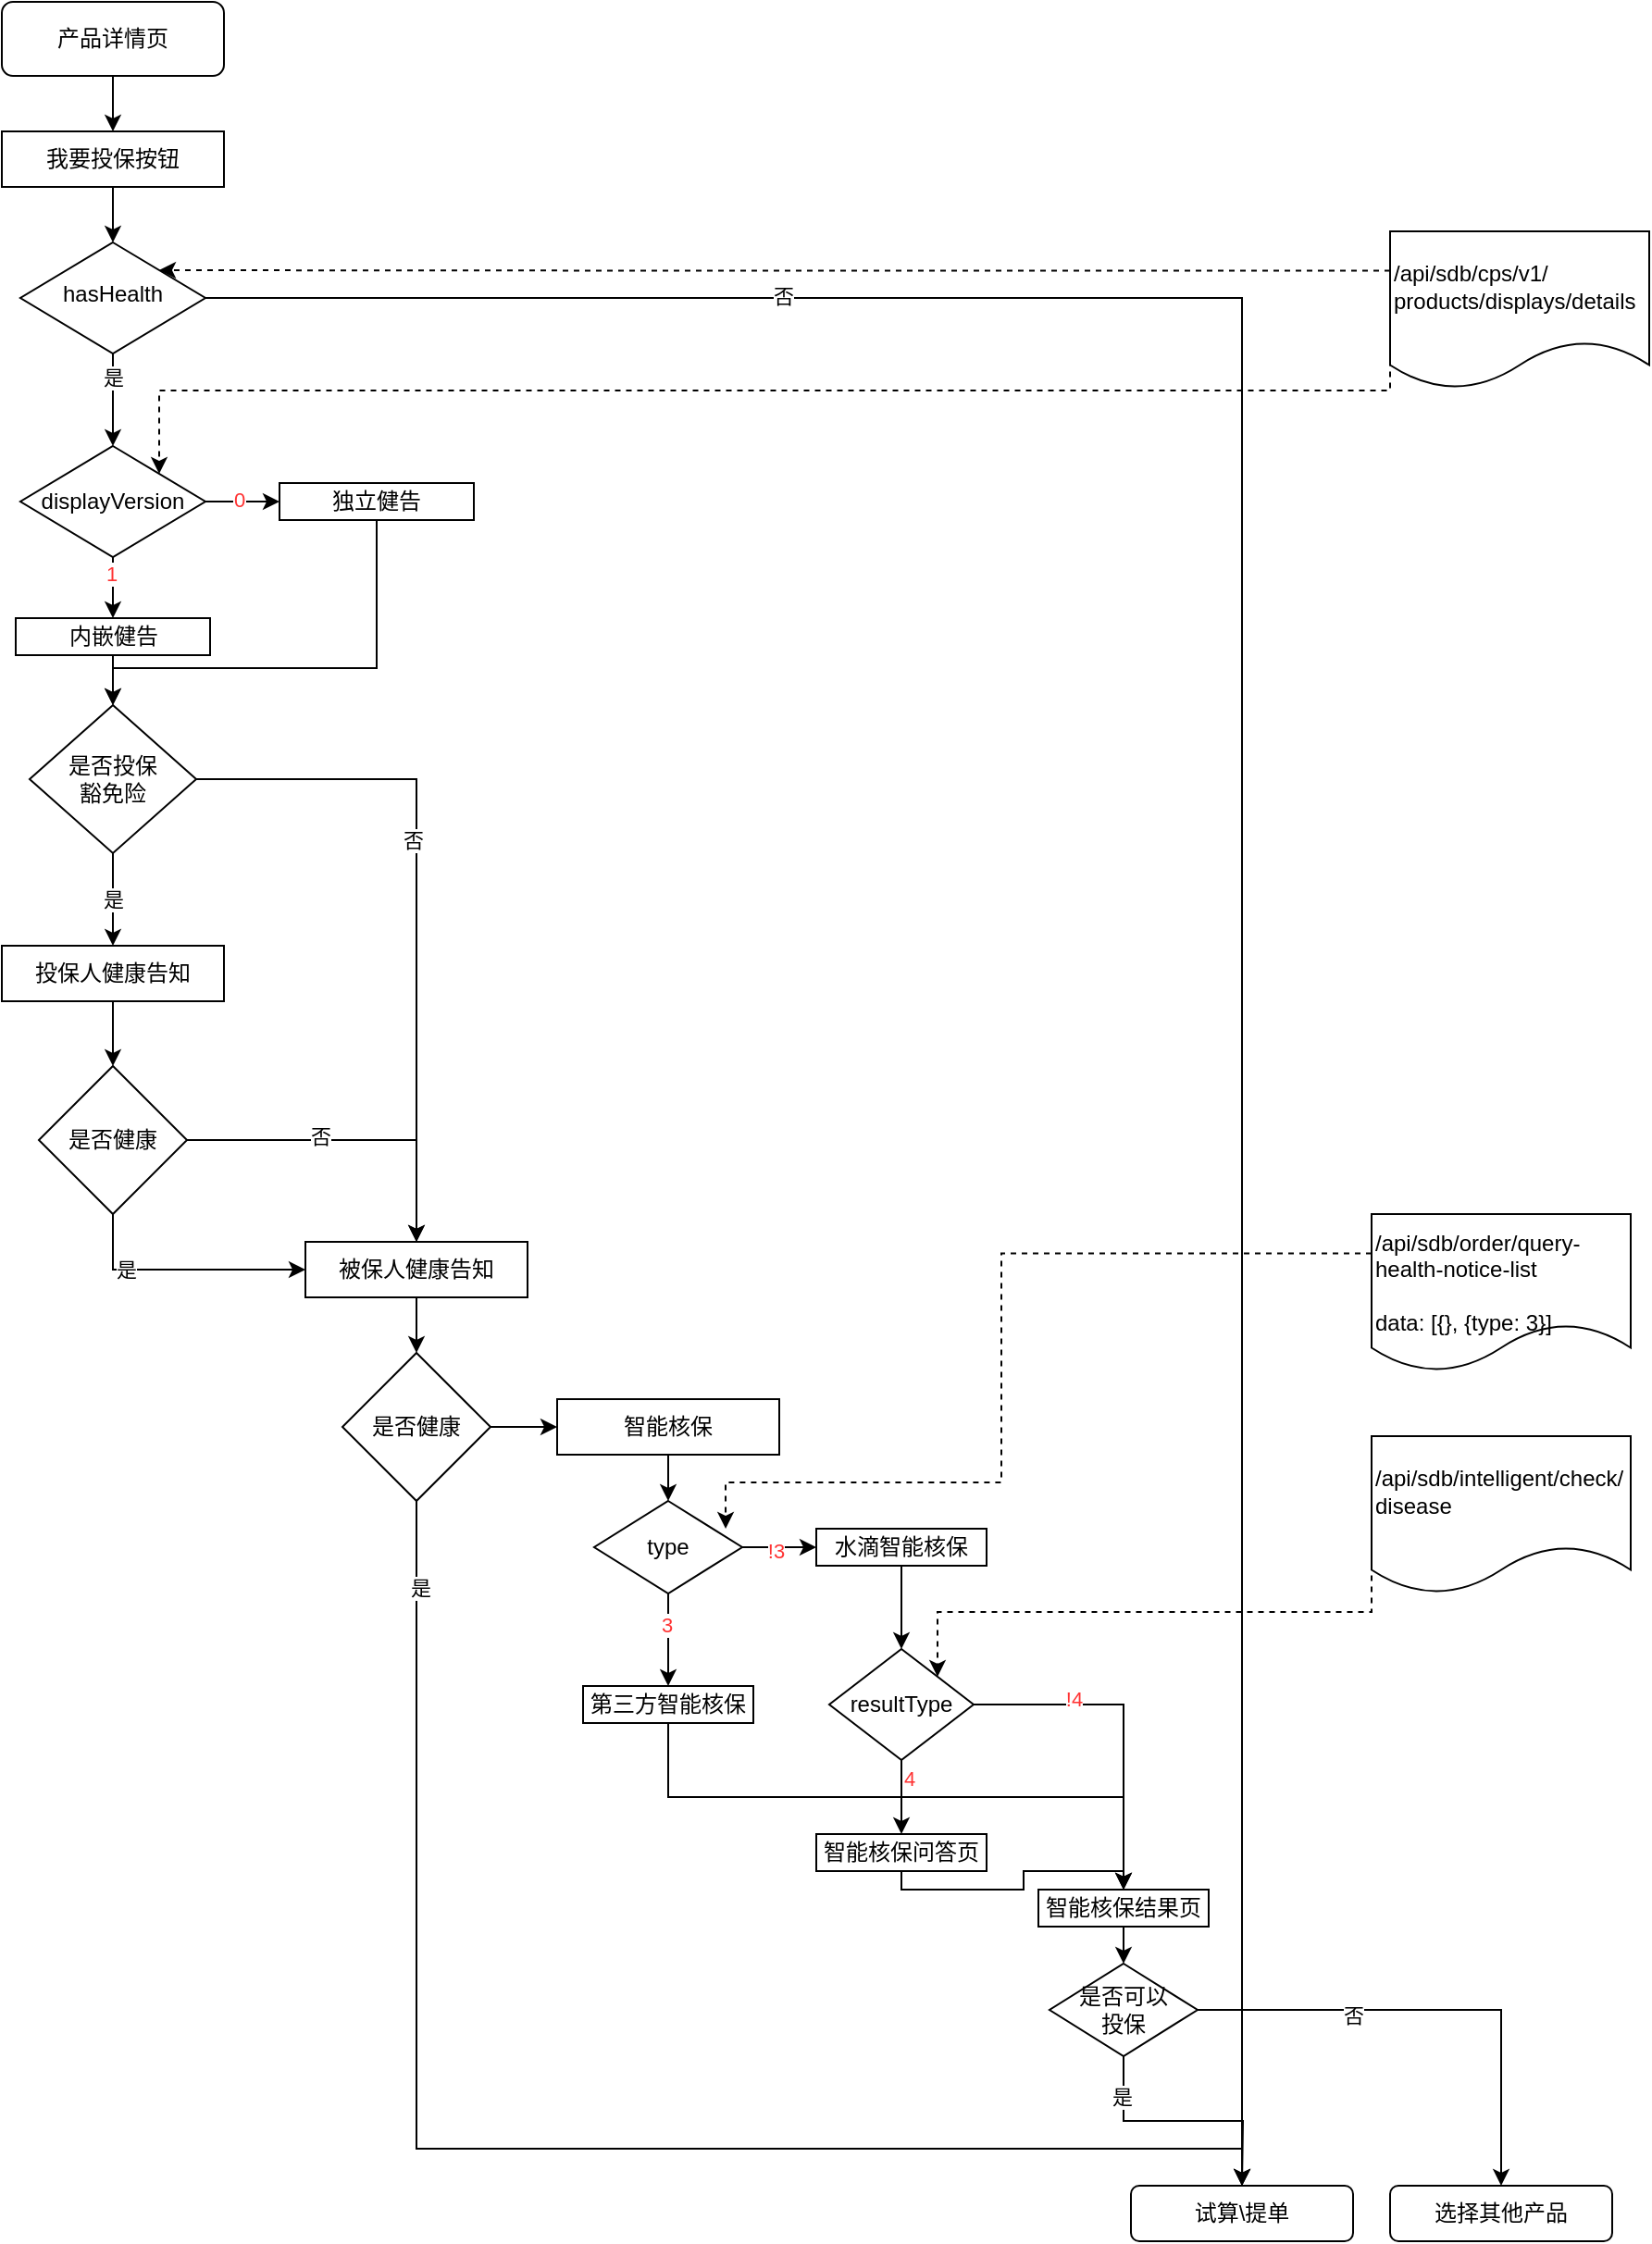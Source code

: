 <mxfile version="14.6.2" type="github">
  <diagram id="C5RBs43oDa-KdzZeNtuy" name="Page-1">
    <mxGraphModel dx="946" dy="614" grid="1" gridSize="10" guides="1" tooltips="1" connect="1" arrows="1" fold="1" page="1" pageScale="1" pageWidth="827" pageHeight="1169" math="0" shadow="0">
      <root>
        <mxCell id="WIyWlLk6GJQsqaUBKTNV-0" />
        <mxCell id="WIyWlLk6GJQsqaUBKTNV-1" parent="WIyWlLk6GJQsqaUBKTNV-0" />
        <mxCell id="R9AIkxYZ3jkkZ0jlwi2q-1" style="edgeStyle=none;rounded=0;orthogonalLoop=1;jettySize=auto;html=1;exitX=0.5;exitY=1;exitDx=0;exitDy=0;" parent="WIyWlLk6GJQsqaUBKTNV-1" source="WIyWlLk6GJQsqaUBKTNV-3" target="R9AIkxYZ3jkkZ0jlwi2q-0" edge="1">
          <mxGeometry relative="1" as="geometry" />
        </mxCell>
        <mxCell id="WIyWlLk6GJQsqaUBKTNV-3" value="产品详情页" style="rounded=1;whiteSpace=wrap;html=1;fontSize=12;glass=0;strokeWidth=1;shadow=0;" parent="WIyWlLk6GJQsqaUBKTNV-1" vertex="1">
          <mxGeometry x="50" y="30" width="120" height="40" as="geometry" />
        </mxCell>
        <mxCell id="R9AIkxYZ3jkkZ0jlwi2q-5" style="edgeStyle=orthogonalEdgeStyle;rounded=0;orthogonalLoop=1;jettySize=auto;html=1;exitX=1;exitY=0.5;exitDx=0;exitDy=0;" parent="WIyWlLk6GJQsqaUBKTNV-1" source="WIyWlLk6GJQsqaUBKTNV-6" target="R9AIkxYZ3jkkZ0jlwi2q-3" edge="1">
          <mxGeometry relative="1" as="geometry" />
        </mxCell>
        <mxCell id="R9AIkxYZ3jkkZ0jlwi2q-6" value="否" style="edgeLabel;html=1;align=center;verticalAlign=middle;resizable=0;points=[];" parent="R9AIkxYZ3jkkZ0jlwi2q-5" vertex="1" connectable="0">
          <mxGeometry x="-0.605" y="1" relative="1" as="geometry">
            <mxPoint as="offset" />
          </mxGeometry>
        </mxCell>
        <mxCell id="R9AIkxYZ3jkkZ0jlwi2q-8" style="edgeStyle=none;rounded=0;orthogonalLoop=1;jettySize=auto;html=1;exitX=0.5;exitY=1;exitDx=0;exitDy=0;entryX=0.5;entryY=0;entryDx=0;entryDy=0;" parent="WIyWlLk6GJQsqaUBKTNV-1" source="WIyWlLk6GJQsqaUBKTNV-6" target="AnyZ2aC9eG8EM1iGCXcH-0" edge="1">
          <mxGeometry relative="1" as="geometry">
            <mxPoint x="110" y="260" as="targetPoint" />
          </mxGeometry>
        </mxCell>
        <mxCell id="R9AIkxYZ3jkkZ0jlwi2q-9" value="是" style="edgeLabel;html=1;align=center;verticalAlign=middle;resizable=0;points=[];" parent="R9AIkxYZ3jkkZ0jlwi2q-8" vertex="1" connectable="0">
          <mxGeometry x="-0.5" relative="1" as="geometry">
            <mxPoint as="offset" />
          </mxGeometry>
        </mxCell>
        <mxCell id="WIyWlLk6GJQsqaUBKTNV-6" value="hasHealth" style="rhombus;whiteSpace=wrap;html=1;shadow=0;fontFamily=Helvetica;fontSize=12;align=center;strokeWidth=1;spacing=6;spacingTop=-4;" parent="WIyWlLk6GJQsqaUBKTNV-1" vertex="1">
          <mxGeometry x="60" y="160" width="100" height="60" as="geometry" />
        </mxCell>
        <mxCell id="R9AIkxYZ3jkkZ0jlwi2q-2" style="edgeStyle=none;rounded=0;orthogonalLoop=1;jettySize=auto;html=1;exitX=0.5;exitY=1;exitDx=0;exitDy=0;" parent="WIyWlLk6GJQsqaUBKTNV-1" source="R9AIkxYZ3jkkZ0jlwi2q-0" target="WIyWlLk6GJQsqaUBKTNV-6" edge="1">
          <mxGeometry relative="1" as="geometry" />
        </mxCell>
        <mxCell id="R9AIkxYZ3jkkZ0jlwi2q-0" value="我要投保按钮" style="rounded=0;whiteSpace=wrap;html=1;" parent="WIyWlLk6GJQsqaUBKTNV-1" vertex="1">
          <mxGeometry x="50" y="100" width="120" height="30" as="geometry" />
        </mxCell>
        <mxCell id="R9AIkxYZ3jkkZ0jlwi2q-3" value="试算\提单" style="rounded=1;whiteSpace=wrap;html=1;" parent="WIyWlLk6GJQsqaUBKTNV-1" vertex="1">
          <mxGeometry x="660" y="1210" width="120" height="30" as="geometry" />
        </mxCell>
        <mxCell id="R9AIkxYZ3jkkZ0jlwi2q-12" value="是" style="edgeStyle=none;rounded=0;orthogonalLoop=1;jettySize=auto;html=1;exitX=0.5;exitY=1;exitDx=0;exitDy=0;" parent="WIyWlLk6GJQsqaUBKTNV-1" source="R9AIkxYZ3jkkZ0jlwi2q-7" target="R9AIkxYZ3jkkZ0jlwi2q-10" edge="1">
          <mxGeometry relative="1" as="geometry">
            <Array as="points" />
          </mxGeometry>
        </mxCell>
        <mxCell id="R9AIkxYZ3jkkZ0jlwi2q-13" style="edgeStyle=orthogonalEdgeStyle;rounded=0;orthogonalLoop=1;jettySize=auto;html=1;exitX=1;exitY=0.5;exitDx=0;exitDy=0;entryX=0.5;entryY=0;entryDx=0;entryDy=0;" parent="WIyWlLk6GJQsqaUBKTNV-1" source="R9AIkxYZ3jkkZ0jlwi2q-7" target="R9AIkxYZ3jkkZ0jlwi2q-11" edge="1">
          <mxGeometry relative="1" as="geometry" />
        </mxCell>
        <mxCell id="R9AIkxYZ3jkkZ0jlwi2q-14" value="否" style="edgeLabel;html=1;align=center;verticalAlign=middle;resizable=0;points=[];" parent="R9AIkxYZ3jkkZ0jlwi2q-13" vertex="1" connectable="0">
          <mxGeometry x="-0.18" y="-2" relative="1" as="geometry">
            <mxPoint as="offset" />
          </mxGeometry>
        </mxCell>
        <mxCell id="R9AIkxYZ3jkkZ0jlwi2q-7" value="是否投保&lt;br&gt;豁免险" style="rhombus;whiteSpace=wrap;html=1;" parent="WIyWlLk6GJQsqaUBKTNV-1" vertex="1">
          <mxGeometry x="65" y="410" width="90" height="80" as="geometry" />
        </mxCell>
        <mxCell id="R9AIkxYZ3jkkZ0jlwi2q-18" style="edgeStyle=none;rounded=0;orthogonalLoop=1;jettySize=auto;html=1;exitX=0.5;exitY=1;exitDx=0;exitDy=0;" parent="WIyWlLk6GJQsqaUBKTNV-1" source="R9AIkxYZ3jkkZ0jlwi2q-10" target="R9AIkxYZ3jkkZ0jlwi2q-16" edge="1">
          <mxGeometry relative="1" as="geometry" />
        </mxCell>
        <mxCell id="R9AIkxYZ3jkkZ0jlwi2q-10" value="投保人健康告知" style="rounded=0;whiteSpace=wrap;html=1;" parent="WIyWlLk6GJQsqaUBKTNV-1" vertex="1">
          <mxGeometry x="50" y="540" width="120" height="30" as="geometry" />
        </mxCell>
        <mxCell id="R9AIkxYZ3jkkZ0jlwi2q-25" style="edgeStyle=none;rounded=0;orthogonalLoop=1;jettySize=auto;html=1;exitX=0.5;exitY=1;exitDx=0;exitDy=0;" parent="WIyWlLk6GJQsqaUBKTNV-1" source="R9AIkxYZ3jkkZ0jlwi2q-11" target="R9AIkxYZ3jkkZ0jlwi2q-17" edge="1">
          <mxGeometry relative="1" as="geometry" />
        </mxCell>
        <mxCell id="R9AIkxYZ3jkkZ0jlwi2q-11" value="被保人健康告知" style="rounded=0;whiteSpace=wrap;html=1;" parent="WIyWlLk6GJQsqaUBKTNV-1" vertex="1">
          <mxGeometry x="214" y="700" width="120" height="30" as="geometry" />
        </mxCell>
        <mxCell id="R9AIkxYZ3jkkZ0jlwi2q-20" style="edgeStyle=orthogonalEdgeStyle;rounded=0;orthogonalLoop=1;jettySize=auto;html=1;exitX=0.5;exitY=1;exitDx=0;exitDy=0;entryX=0;entryY=0.5;entryDx=0;entryDy=0;" parent="WIyWlLk6GJQsqaUBKTNV-1" source="R9AIkxYZ3jkkZ0jlwi2q-16" target="R9AIkxYZ3jkkZ0jlwi2q-11" edge="1">
          <mxGeometry relative="1" as="geometry" />
        </mxCell>
        <mxCell id="R9AIkxYZ3jkkZ0jlwi2q-22" value="是" style="edgeLabel;html=1;align=center;verticalAlign=middle;resizable=0;points=[];" parent="R9AIkxYZ3jkkZ0jlwi2q-20" vertex="1" connectable="0">
          <mxGeometry x="-0.458" relative="1" as="geometry">
            <mxPoint as="offset" />
          </mxGeometry>
        </mxCell>
        <mxCell id="R9AIkxYZ3jkkZ0jlwi2q-21" style="edgeStyle=orthogonalEdgeStyle;rounded=0;orthogonalLoop=1;jettySize=auto;html=1;exitX=1;exitY=0.5;exitDx=0;exitDy=0;entryX=0.5;entryY=0;entryDx=0;entryDy=0;" parent="WIyWlLk6GJQsqaUBKTNV-1" source="R9AIkxYZ3jkkZ0jlwi2q-16" target="R9AIkxYZ3jkkZ0jlwi2q-11" edge="1">
          <mxGeometry relative="1" as="geometry" />
        </mxCell>
        <mxCell id="R9AIkxYZ3jkkZ0jlwi2q-23" value="否" style="edgeLabel;html=1;align=center;verticalAlign=middle;resizable=0;points=[];" parent="R9AIkxYZ3jkkZ0jlwi2q-21" vertex="1" connectable="0">
          <mxGeometry x="-0.195" y="2" relative="1" as="geometry">
            <mxPoint as="offset" />
          </mxGeometry>
        </mxCell>
        <mxCell id="R9AIkxYZ3jkkZ0jlwi2q-16" value="是否健康" style="rhombus;whiteSpace=wrap;html=1;" parent="WIyWlLk6GJQsqaUBKTNV-1" vertex="1">
          <mxGeometry x="70" y="605" width="80" height="80" as="geometry" />
        </mxCell>
        <mxCell id="R9AIkxYZ3jkkZ0jlwi2q-26" style="edgeStyle=orthogonalEdgeStyle;rounded=0;orthogonalLoop=1;jettySize=auto;html=1;exitX=0.5;exitY=1;exitDx=0;exitDy=0;entryX=0.5;entryY=0;entryDx=0;entryDy=0;" parent="WIyWlLk6GJQsqaUBKTNV-1" source="R9AIkxYZ3jkkZ0jlwi2q-17" target="R9AIkxYZ3jkkZ0jlwi2q-3" edge="1">
          <mxGeometry relative="1" as="geometry">
            <Array as="points">
              <mxPoint x="274" y="1190" />
              <mxPoint x="720" y="1190" />
            </Array>
          </mxGeometry>
        </mxCell>
        <mxCell id="R9AIkxYZ3jkkZ0jlwi2q-27" value="是" style="edgeLabel;html=1;align=center;verticalAlign=middle;resizable=0;points=[];" parent="R9AIkxYZ3jkkZ0jlwi2q-26" vertex="1" connectable="0">
          <mxGeometry x="-0.886" y="2" relative="1" as="geometry">
            <mxPoint as="offset" />
          </mxGeometry>
        </mxCell>
        <mxCell id="R9AIkxYZ3jkkZ0jlwi2q-31" style="edgeStyle=orthogonalEdgeStyle;rounded=0;orthogonalLoop=1;jettySize=auto;html=1;exitX=1;exitY=0.5;exitDx=0;exitDy=0;entryX=0;entryY=0.5;entryDx=0;entryDy=0;" parent="WIyWlLk6GJQsqaUBKTNV-1" source="R9AIkxYZ3jkkZ0jlwi2q-17" target="R9AIkxYZ3jkkZ0jlwi2q-29" edge="1">
          <mxGeometry relative="1" as="geometry" />
        </mxCell>
        <mxCell id="R9AIkxYZ3jkkZ0jlwi2q-17" value="是否健康" style="rhombus;whiteSpace=wrap;html=1;" parent="WIyWlLk6GJQsqaUBKTNV-1" vertex="1">
          <mxGeometry x="234" y="760" width="80" height="80" as="geometry" />
        </mxCell>
        <mxCell id="R9AIkxYZ3jkkZ0jlwi2q-57" style="edgeStyle=none;rounded=0;orthogonalLoop=1;jettySize=auto;html=1;exitX=0.5;exitY=1;exitDx=0;exitDy=0;" parent="WIyWlLk6GJQsqaUBKTNV-1" source="R9AIkxYZ3jkkZ0jlwi2q-29" target="R9AIkxYZ3jkkZ0jlwi2q-32" edge="1">
          <mxGeometry relative="1" as="geometry" />
        </mxCell>
        <mxCell id="R9AIkxYZ3jkkZ0jlwi2q-29" value="智能核保" style="rounded=0;whiteSpace=wrap;html=1;" parent="WIyWlLk6GJQsqaUBKTNV-1" vertex="1">
          <mxGeometry x="350" y="785" width="120" height="30" as="geometry" />
        </mxCell>
        <mxCell id="R9AIkxYZ3jkkZ0jlwi2q-39" style="edgeStyle=none;rounded=0;orthogonalLoop=1;jettySize=auto;html=1;exitX=0.5;exitY=1;exitDx=0;exitDy=0;entryX=0.5;entryY=0;entryDx=0;entryDy=0;" parent="WIyWlLk6GJQsqaUBKTNV-1" source="R9AIkxYZ3jkkZ0jlwi2q-32" target="R9AIkxYZ3jkkZ0jlwi2q-33" edge="1">
          <mxGeometry relative="1" as="geometry" />
        </mxCell>
        <mxCell id="AnyZ2aC9eG8EM1iGCXcH-10" value="&lt;font color=&quot;#ff3333&quot;&gt;3&lt;/font&gt;" style="edgeLabel;html=1;align=center;verticalAlign=middle;resizable=0;points=[];" vertex="1" connectable="0" parent="R9AIkxYZ3jkkZ0jlwi2q-39">
          <mxGeometry x="-0.32" y="-1" relative="1" as="geometry">
            <mxPoint as="offset" />
          </mxGeometry>
        </mxCell>
        <mxCell id="R9AIkxYZ3jkkZ0jlwi2q-42" style="edgeStyle=none;rounded=0;orthogonalLoop=1;jettySize=auto;html=1;exitX=1;exitY=0.5;exitDx=0;exitDy=0;entryX=0;entryY=0.5;entryDx=0;entryDy=0;" parent="WIyWlLk6GJQsqaUBKTNV-1" source="R9AIkxYZ3jkkZ0jlwi2q-32" target="R9AIkxYZ3jkkZ0jlwi2q-34" edge="1">
          <mxGeometry relative="1" as="geometry" />
        </mxCell>
        <mxCell id="AnyZ2aC9eG8EM1iGCXcH-11" value="&lt;font color=&quot;#ff3333&quot;&gt;!3&lt;/font&gt;" style="edgeLabel;html=1;align=center;verticalAlign=middle;resizable=0;points=[];" vertex="1" connectable="0" parent="R9AIkxYZ3jkkZ0jlwi2q-42">
          <mxGeometry x="-0.1" y="-2" relative="1" as="geometry">
            <mxPoint as="offset" />
          </mxGeometry>
        </mxCell>
        <mxCell id="R9AIkxYZ3jkkZ0jlwi2q-32" value="type" style="rhombus;whiteSpace=wrap;html=1;" parent="WIyWlLk6GJQsqaUBKTNV-1" vertex="1">
          <mxGeometry x="370" y="840" width="80" height="50" as="geometry" />
        </mxCell>
        <mxCell id="R9AIkxYZ3jkkZ0jlwi2q-49" style="edgeStyle=orthogonalEdgeStyle;rounded=0;orthogonalLoop=1;jettySize=auto;html=1;exitX=0.5;exitY=1;exitDx=0;exitDy=0;" parent="WIyWlLk6GJQsqaUBKTNV-1" source="R9AIkxYZ3jkkZ0jlwi2q-33" target="R9AIkxYZ3jkkZ0jlwi2q-38" edge="1">
          <mxGeometry relative="1" as="geometry">
            <Array as="points">
              <mxPoint x="410" y="1000" />
              <mxPoint x="656" y="1000" />
            </Array>
          </mxGeometry>
        </mxCell>
        <mxCell id="R9AIkxYZ3jkkZ0jlwi2q-33" value="第三方智能核保" style="rounded=0;whiteSpace=wrap;html=1;" parent="WIyWlLk6GJQsqaUBKTNV-1" vertex="1">
          <mxGeometry x="364" y="940" width="92" height="20" as="geometry" />
        </mxCell>
        <mxCell id="R9AIkxYZ3jkkZ0jlwi2q-43" style="edgeStyle=none;rounded=0;orthogonalLoop=1;jettySize=auto;html=1;exitX=0.5;exitY=1;exitDx=0;exitDy=0;entryX=0.5;entryY=0;entryDx=0;entryDy=0;" parent="WIyWlLk6GJQsqaUBKTNV-1" source="R9AIkxYZ3jkkZ0jlwi2q-34" target="R9AIkxYZ3jkkZ0jlwi2q-35" edge="1">
          <mxGeometry relative="1" as="geometry" />
        </mxCell>
        <mxCell id="R9AIkxYZ3jkkZ0jlwi2q-34" value="水滴智能核保" style="rounded=0;whiteSpace=wrap;html=1;" parent="WIyWlLk6GJQsqaUBKTNV-1" vertex="1">
          <mxGeometry x="490" y="855" width="92" height="20" as="geometry" />
        </mxCell>
        <mxCell id="R9AIkxYZ3jkkZ0jlwi2q-44" style="edgeStyle=none;rounded=0;orthogonalLoop=1;jettySize=auto;html=1;exitX=0.5;exitY=1;exitDx=0;exitDy=0;" parent="WIyWlLk6GJQsqaUBKTNV-1" source="R9AIkxYZ3jkkZ0jlwi2q-35" target="R9AIkxYZ3jkkZ0jlwi2q-36" edge="1">
          <mxGeometry relative="1" as="geometry" />
        </mxCell>
        <mxCell id="R9AIkxYZ3jkkZ0jlwi2q-47" value="&lt;font color=&quot;#ff3333&quot;&gt;4&lt;/font&gt;" style="edgeLabel;html=1;align=center;verticalAlign=middle;resizable=0;points=[];" parent="R9AIkxYZ3jkkZ0jlwi2q-44" vertex="1" connectable="0">
          <mxGeometry x="-0.527" y="4" relative="1" as="geometry">
            <mxPoint as="offset" />
          </mxGeometry>
        </mxCell>
        <mxCell id="R9AIkxYZ3jkkZ0jlwi2q-46" style="edgeStyle=orthogonalEdgeStyle;rounded=0;orthogonalLoop=1;jettySize=auto;html=1;exitX=1;exitY=0.5;exitDx=0;exitDy=0;" parent="WIyWlLk6GJQsqaUBKTNV-1" source="R9AIkxYZ3jkkZ0jlwi2q-35" target="R9AIkxYZ3jkkZ0jlwi2q-38" edge="1">
          <mxGeometry relative="1" as="geometry" />
        </mxCell>
        <mxCell id="R9AIkxYZ3jkkZ0jlwi2q-48" value="&lt;font color=&quot;#ff3333&quot;&gt;!4&lt;/font&gt;" style="edgeLabel;html=1;align=center;verticalAlign=middle;resizable=0;points=[];" parent="R9AIkxYZ3jkkZ0jlwi2q-46" vertex="1" connectable="0">
          <mxGeometry x="-0.404" y="3" relative="1" as="geometry">
            <mxPoint as="offset" />
          </mxGeometry>
        </mxCell>
        <mxCell id="R9AIkxYZ3jkkZ0jlwi2q-35" value="resultType" style="rhombus;whiteSpace=wrap;html=1;" parent="WIyWlLk6GJQsqaUBKTNV-1" vertex="1">
          <mxGeometry x="497" y="920" width="78" height="60" as="geometry" />
        </mxCell>
        <mxCell id="AnyZ2aC9eG8EM1iGCXcH-12" style="edgeStyle=orthogonalEdgeStyle;rounded=0;orthogonalLoop=1;jettySize=auto;html=1;exitX=0.5;exitY=1;exitDx=0;exitDy=0;entryX=0.5;entryY=0;entryDx=0;entryDy=0;" edge="1" parent="WIyWlLk6GJQsqaUBKTNV-1" source="R9AIkxYZ3jkkZ0jlwi2q-36" target="R9AIkxYZ3jkkZ0jlwi2q-38">
          <mxGeometry relative="1" as="geometry">
            <Array as="points">
              <mxPoint x="536" y="1050" />
              <mxPoint x="602" y="1050" />
              <mxPoint x="602" y="1040" />
              <mxPoint x="656" y="1040" />
            </Array>
          </mxGeometry>
        </mxCell>
        <mxCell id="R9AIkxYZ3jkkZ0jlwi2q-36" value="智能核保问答页" style="rounded=0;whiteSpace=wrap;html=1;" parent="WIyWlLk6GJQsqaUBKTNV-1" vertex="1">
          <mxGeometry x="490" y="1020" width="92" height="20" as="geometry" />
        </mxCell>
        <mxCell id="R9AIkxYZ3jkkZ0jlwi2q-52" style="edgeStyle=none;rounded=0;orthogonalLoop=1;jettySize=auto;html=1;exitX=0.5;exitY=1;exitDx=0;exitDy=0;" parent="WIyWlLk6GJQsqaUBKTNV-1" source="R9AIkxYZ3jkkZ0jlwi2q-38" target="R9AIkxYZ3jkkZ0jlwi2q-50" edge="1">
          <mxGeometry relative="1" as="geometry" />
        </mxCell>
        <mxCell id="R9AIkxYZ3jkkZ0jlwi2q-38" value="智能核保结果页" style="rounded=0;whiteSpace=wrap;html=1;" parent="WIyWlLk6GJQsqaUBKTNV-1" vertex="1">
          <mxGeometry x="610" y="1050" width="92" height="20" as="geometry" />
        </mxCell>
        <mxCell id="R9AIkxYZ3jkkZ0jlwi2q-51" style="edgeStyle=orthogonalEdgeStyle;rounded=0;orthogonalLoop=1;jettySize=auto;html=1;exitX=0.5;exitY=1;exitDx=0;exitDy=0;" parent="WIyWlLk6GJQsqaUBKTNV-1" source="R9AIkxYZ3jkkZ0jlwi2q-50" edge="1">
          <mxGeometry relative="1" as="geometry">
            <mxPoint x="720" y="1210" as="targetPoint" />
          </mxGeometry>
        </mxCell>
        <mxCell id="R9AIkxYZ3jkkZ0jlwi2q-53" value="是" style="edgeLabel;html=1;align=center;verticalAlign=middle;resizable=0;points=[];" parent="R9AIkxYZ3jkkZ0jlwi2q-51" vertex="1" connectable="0">
          <mxGeometry x="-0.672" y="-1" relative="1" as="geometry">
            <mxPoint as="offset" />
          </mxGeometry>
        </mxCell>
        <mxCell id="R9AIkxYZ3jkkZ0jlwi2q-55" style="edgeStyle=orthogonalEdgeStyle;rounded=0;orthogonalLoop=1;jettySize=auto;html=1;exitX=1;exitY=0.5;exitDx=0;exitDy=0;" parent="WIyWlLk6GJQsqaUBKTNV-1" source="R9AIkxYZ3jkkZ0jlwi2q-50" target="R9AIkxYZ3jkkZ0jlwi2q-54" edge="1">
          <mxGeometry relative="1" as="geometry" />
        </mxCell>
        <mxCell id="R9AIkxYZ3jkkZ0jlwi2q-56" value="否" style="edgeLabel;html=1;align=center;verticalAlign=middle;resizable=0;points=[];" parent="R9AIkxYZ3jkkZ0jlwi2q-55" vertex="1" connectable="0">
          <mxGeometry x="-0.351" y="-3" relative="1" as="geometry">
            <mxPoint as="offset" />
          </mxGeometry>
        </mxCell>
        <mxCell id="R9AIkxYZ3jkkZ0jlwi2q-50" value="是否可以&lt;br&gt;投保" style="rhombus;whiteSpace=wrap;html=1;" parent="WIyWlLk6GJQsqaUBKTNV-1" vertex="1">
          <mxGeometry x="616" y="1090" width="80" height="50" as="geometry" />
        </mxCell>
        <mxCell id="R9AIkxYZ3jkkZ0jlwi2q-54" value="选择其他产品" style="rounded=1;whiteSpace=wrap;html=1;" parent="WIyWlLk6GJQsqaUBKTNV-1" vertex="1">
          <mxGeometry x="800" y="1210" width="120" height="30" as="geometry" />
        </mxCell>
        <mxCell id="AnyZ2aC9eG8EM1iGCXcH-4" style="edgeStyle=none;rounded=0;orthogonalLoop=1;jettySize=auto;html=1;exitX=0.5;exitY=1;exitDx=0;exitDy=0;entryX=0.5;entryY=0;entryDx=0;entryDy=0;" edge="1" parent="WIyWlLk6GJQsqaUBKTNV-1" source="AnyZ2aC9eG8EM1iGCXcH-0" target="AnyZ2aC9eG8EM1iGCXcH-2">
          <mxGeometry relative="1" as="geometry" />
        </mxCell>
        <mxCell id="AnyZ2aC9eG8EM1iGCXcH-8" value="&lt;font color=&quot;#ff3333&quot;&gt;1&lt;/font&gt;" style="edgeLabel;html=1;align=center;verticalAlign=middle;resizable=0;points=[];" vertex="1" connectable="0" parent="AnyZ2aC9eG8EM1iGCXcH-4">
          <mxGeometry x="-0.455" y="-1" relative="1" as="geometry">
            <mxPoint as="offset" />
          </mxGeometry>
        </mxCell>
        <mxCell id="AnyZ2aC9eG8EM1iGCXcH-5" style="edgeStyle=none;rounded=0;orthogonalLoop=1;jettySize=auto;html=1;exitX=1;exitY=0.5;exitDx=0;exitDy=0;entryX=0;entryY=0.5;entryDx=0;entryDy=0;" edge="1" parent="WIyWlLk6GJQsqaUBKTNV-1" source="AnyZ2aC9eG8EM1iGCXcH-0" target="AnyZ2aC9eG8EM1iGCXcH-3">
          <mxGeometry relative="1" as="geometry" />
        </mxCell>
        <mxCell id="AnyZ2aC9eG8EM1iGCXcH-9" value="&lt;font color=&quot;#ff3333&quot;&gt;0&lt;/font&gt;" style="edgeLabel;html=1;align=center;verticalAlign=middle;resizable=0;points=[];" vertex="1" connectable="0" parent="AnyZ2aC9eG8EM1iGCXcH-5">
          <mxGeometry x="-0.1" y="1" relative="1" as="geometry">
            <mxPoint as="offset" />
          </mxGeometry>
        </mxCell>
        <mxCell id="AnyZ2aC9eG8EM1iGCXcH-0" value="displayVersion" style="rhombus;whiteSpace=wrap;html=1;" vertex="1" parent="WIyWlLk6GJQsqaUBKTNV-1">
          <mxGeometry x="60" y="270" width="100" height="60" as="geometry" />
        </mxCell>
        <mxCell id="AnyZ2aC9eG8EM1iGCXcH-6" style="edgeStyle=orthogonalEdgeStyle;rounded=0;orthogonalLoop=1;jettySize=auto;html=1;exitX=0.5;exitY=1;exitDx=0;exitDy=0;entryX=0.5;entryY=0;entryDx=0;entryDy=0;" edge="1" parent="WIyWlLk6GJQsqaUBKTNV-1" source="AnyZ2aC9eG8EM1iGCXcH-2" target="R9AIkxYZ3jkkZ0jlwi2q-7">
          <mxGeometry relative="1" as="geometry" />
        </mxCell>
        <mxCell id="AnyZ2aC9eG8EM1iGCXcH-2" value="内嵌健告" style="rounded=0;whiteSpace=wrap;html=1;" vertex="1" parent="WIyWlLk6GJQsqaUBKTNV-1">
          <mxGeometry x="57.5" y="363" width="105" height="20" as="geometry" />
        </mxCell>
        <mxCell id="AnyZ2aC9eG8EM1iGCXcH-7" style="edgeStyle=orthogonalEdgeStyle;rounded=0;orthogonalLoop=1;jettySize=auto;html=1;exitX=0.5;exitY=1;exitDx=0;exitDy=0;" edge="1" parent="WIyWlLk6GJQsqaUBKTNV-1" source="AnyZ2aC9eG8EM1iGCXcH-3">
          <mxGeometry relative="1" as="geometry">
            <mxPoint x="110" y="410" as="targetPoint" />
            <Array as="points">
              <mxPoint x="253" y="390" />
              <mxPoint x="110" y="390" />
            </Array>
          </mxGeometry>
        </mxCell>
        <mxCell id="AnyZ2aC9eG8EM1iGCXcH-3" value="独立健告" style="rounded=0;whiteSpace=wrap;html=1;" vertex="1" parent="WIyWlLk6GJQsqaUBKTNV-1">
          <mxGeometry x="200" y="290" width="105" height="20" as="geometry" />
        </mxCell>
        <mxCell id="AnyZ2aC9eG8EM1iGCXcH-17" style="edgeStyle=orthogonalEdgeStyle;rounded=0;orthogonalLoop=1;jettySize=auto;html=1;exitX=0;exitY=0.25;exitDx=0;exitDy=0;entryX=1;entryY=0;entryDx=0;entryDy=0;dashed=1;" edge="1" parent="WIyWlLk6GJQsqaUBKTNV-1" source="AnyZ2aC9eG8EM1iGCXcH-13" target="WIyWlLk6GJQsqaUBKTNV-6">
          <mxGeometry relative="1" as="geometry" />
        </mxCell>
        <mxCell id="AnyZ2aC9eG8EM1iGCXcH-18" style="edgeStyle=orthogonalEdgeStyle;rounded=0;orthogonalLoop=1;jettySize=auto;html=1;exitX=0;exitY=0.75;exitDx=0;exitDy=0;entryX=1;entryY=0;entryDx=0;entryDy=0;dashed=1;" edge="1" parent="WIyWlLk6GJQsqaUBKTNV-1" source="AnyZ2aC9eG8EM1iGCXcH-13" target="AnyZ2aC9eG8EM1iGCXcH-0">
          <mxGeometry relative="1" as="geometry">
            <Array as="points">
              <mxPoint x="800" y="240" />
              <mxPoint x="135" y="240" />
            </Array>
          </mxGeometry>
        </mxCell>
        <mxCell id="AnyZ2aC9eG8EM1iGCXcH-13" value="/api/sdb/cps/v1/&lt;br&gt;products/displays/details" style="shape=document;whiteSpace=wrap;html=1;boundedLbl=1;align=left;" vertex="1" parent="WIyWlLk6GJQsqaUBKTNV-1">
          <mxGeometry x="800" y="154" width="140" height="85" as="geometry" />
        </mxCell>
        <mxCell id="AnyZ2aC9eG8EM1iGCXcH-20" style="edgeStyle=orthogonalEdgeStyle;rounded=0;orthogonalLoop=1;jettySize=auto;html=1;exitX=0;exitY=0.25;exitDx=0;exitDy=0;entryX=0.888;entryY=0.3;entryDx=0;entryDy=0;entryPerimeter=0;dashed=1;" edge="1" parent="WIyWlLk6GJQsqaUBKTNV-1" source="AnyZ2aC9eG8EM1iGCXcH-19" target="R9AIkxYZ3jkkZ0jlwi2q-32">
          <mxGeometry relative="1" as="geometry">
            <Array as="points">
              <mxPoint x="590" y="706" />
              <mxPoint x="590" y="830" />
              <mxPoint x="441" y="830" />
            </Array>
          </mxGeometry>
        </mxCell>
        <mxCell id="AnyZ2aC9eG8EM1iGCXcH-19" value="&lt;br&gt;/api/sdb/order/query-health-notice-list&lt;br&gt;&lt;br&gt;data: [{}, {type: 3}]" style="shape=document;whiteSpace=wrap;html=1;boundedLbl=1;align=left;" vertex="1" parent="WIyWlLk6GJQsqaUBKTNV-1">
          <mxGeometry x="790" y="685" width="140" height="85" as="geometry" />
        </mxCell>
        <mxCell id="AnyZ2aC9eG8EM1iGCXcH-22" style="edgeStyle=orthogonalEdgeStyle;rounded=0;orthogonalLoop=1;jettySize=auto;html=1;exitX=0;exitY=0.25;exitDx=0;exitDy=0;entryX=1;entryY=0;entryDx=0;entryDy=0;dashed=1;" edge="1" parent="WIyWlLk6GJQsqaUBKTNV-1" source="AnyZ2aC9eG8EM1iGCXcH-21" target="R9AIkxYZ3jkkZ0jlwi2q-35">
          <mxGeometry relative="1" as="geometry">
            <Array as="points">
              <mxPoint x="790" y="900" />
              <mxPoint x="556" y="900" />
            </Array>
          </mxGeometry>
        </mxCell>
        <mxCell id="AnyZ2aC9eG8EM1iGCXcH-21" value="/api/sdb/intelligent/check/&lt;br&gt;disease&lt;br&gt;" style="shape=document;whiteSpace=wrap;html=1;boundedLbl=1;align=left;" vertex="1" parent="WIyWlLk6GJQsqaUBKTNV-1">
          <mxGeometry x="790" y="805" width="140" height="85" as="geometry" />
        </mxCell>
      </root>
    </mxGraphModel>
  </diagram>
</mxfile>
